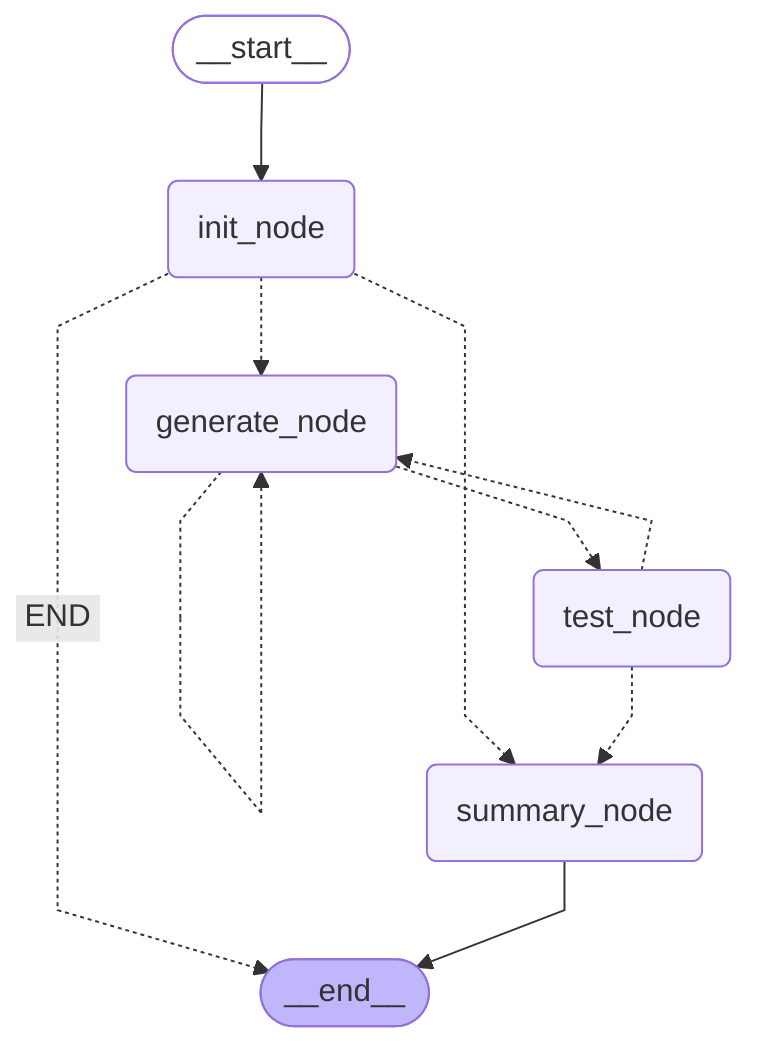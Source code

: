 ---
config:
  flowchart:
    curve: linear
---
graph TD;
	__start__([<p>__start__</p>]):::first
	init_node(init_node)
	generate_node(generate_node)
	test_node(test_node)
	summary_node(summary_node)
	__end__([<p>__end__</p>]):::last
	__start__ --> init_node;
	generate_node -.-> test_node;
	init_node -. &nbsp;END&nbsp; .-> __end__;
	init_node -.-> generate_node;
	init_node -.-> summary_node;
	test_node -.-> generate_node;
	test_node -.-> summary_node;
	summary_node --> __end__;
	generate_node -.-> generate_node;
	classDef default fill:#f2f0ff,line-height:1.2
	classDef first fill-opacity:0
	classDef last fill:#bfb6fc